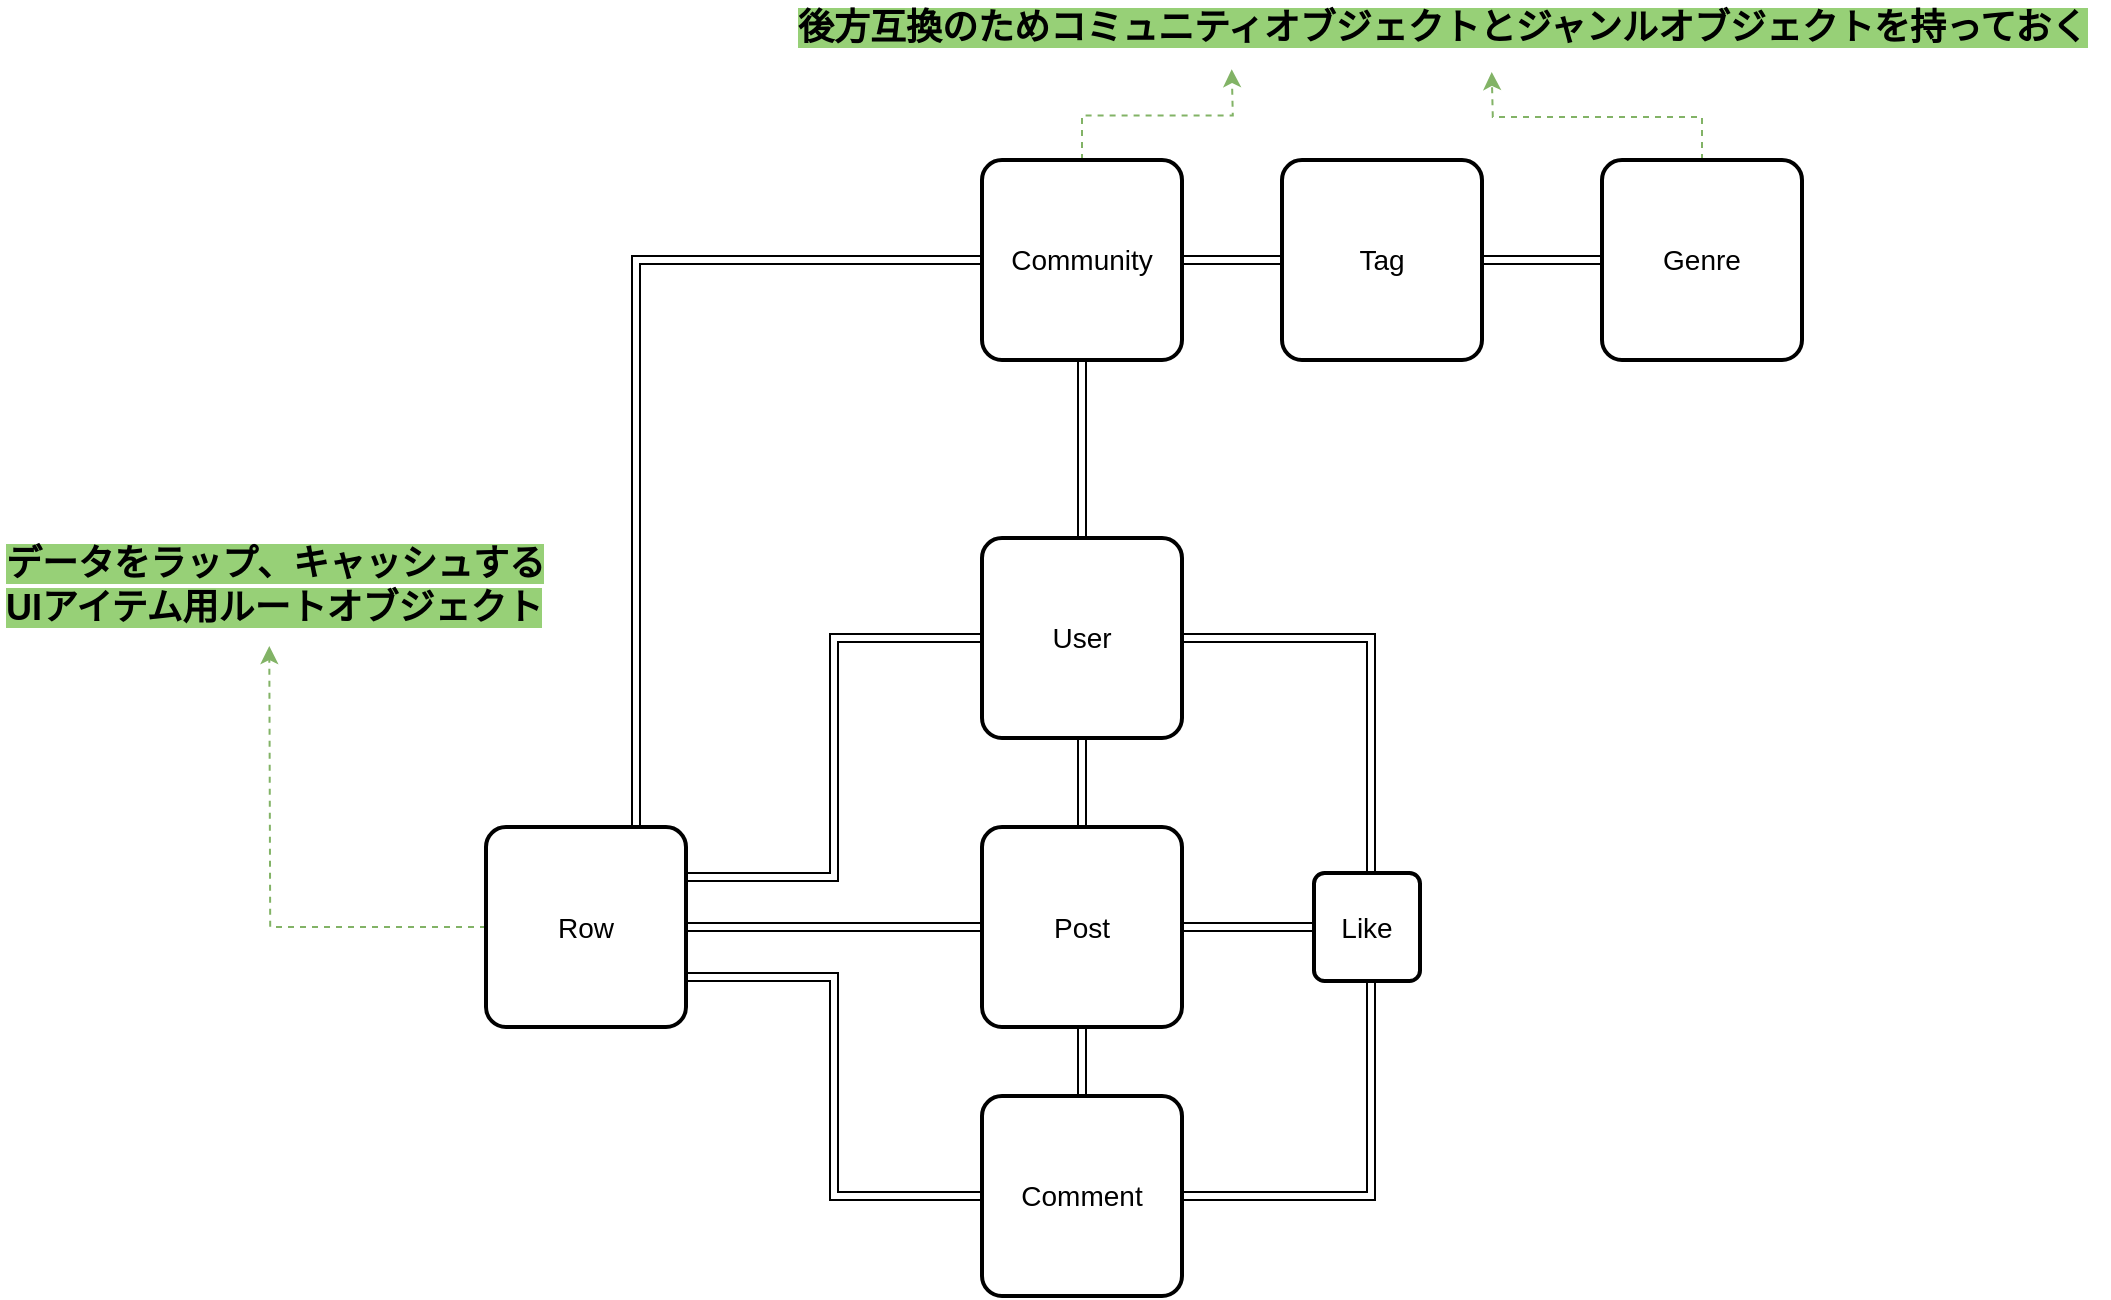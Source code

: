 <mxfile version="10.6.0" type="github"><diagram id="8O4KHJ2GNfMJgKL3CDZa" name="Page-1"><mxGraphModel dx="1311" dy="847" grid="0" gridSize="10" guides="1" tooltips="1" connect="1" arrows="1" fold="1" page="1" pageScale="1" pageWidth="1169" pageHeight="827" math="0" shadow="0"><root><mxCell id="0"/><mxCell id="1" parent="0"/><mxCell id="zYBqkFCiGjdkAGLXQJuO-6" style="edgeStyle=orthogonalEdgeStyle;rounded=0;orthogonalLoop=1;jettySize=auto;html=1;exitX=0.5;exitY=1;exitDx=0;exitDy=0;shape=link;" edge="1" parent="1" source="zYBqkFCiGjdkAGLXQJuO-1" target="zYBqkFCiGjdkAGLXQJuO-2"><mxGeometry relative="1" as="geometry"/></mxCell><mxCell id="zYBqkFCiGjdkAGLXQJuO-7" style="edgeStyle=orthogonalEdgeStyle;rounded=0;orthogonalLoop=1;jettySize=auto;html=1;exitX=1;exitY=0.5;exitDx=0;exitDy=0;entryX=1;entryY=0.5;entryDx=0;entryDy=0;shape=link;" edge="1" parent="1" source="zYBqkFCiGjdkAGLXQJuO-1" target="zYBqkFCiGjdkAGLXQJuO-4"><mxGeometry relative="1" as="geometry"><Array as="points"><mxPoint x="751.5" y="406.5"/><mxPoint x="751.5" y="685.5"/></Array></mxGeometry></mxCell><mxCell id="zYBqkFCiGjdkAGLXQJuO-20" style="edgeStyle=orthogonalEdgeStyle;rounded=0;orthogonalLoop=1;jettySize=auto;html=1;exitX=0.5;exitY=0;exitDx=0;exitDy=0;entryX=0.5;entryY=1;entryDx=0;entryDy=0;shape=link;" edge="1" parent="1" source="zYBqkFCiGjdkAGLXQJuO-1" target="zYBqkFCiGjdkAGLXQJuO-15"><mxGeometry relative="1" as="geometry"/></mxCell><mxCell id="zYBqkFCiGjdkAGLXQJuO-1" value="&lt;font style=&quot;vertical-align: inherit&quot;&gt;&lt;font style=&quot;vertical-align: inherit&quot;&gt;User&lt;br&gt;&lt;/font&gt;&lt;/font&gt;" style="strokeWidth=2;rounded=1;arcSize=10;whiteSpace=wrap;html=1;align=center;fontSize=14;" vertex="1" parent="1"><mxGeometry x="557" y="356" width="100" height="100" as="geometry"/></mxCell><mxCell id="zYBqkFCiGjdkAGLXQJuO-5" style="edgeStyle=orthogonalEdgeStyle;rounded=0;orthogonalLoop=1;jettySize=auto;html=1;exitX=0.5;exitY=1;exitDx=0;exitDy=0;entryX=0.5;entryY=0;entryDx=0;entryDy=0;shape=link;" edge="1" parent="1" source="zYBqkFCiGjdkAGLXQJuO-2" target="zYBqkFCiGjdkAGLXQJuO-4"><mxGeometry relative="1" as="geometry"/></mxCell><mxCell id="zYBqkFCiGjdkAGLXQJuO-2" value="&lt;font style=&quot;vertical-align: inherit&quot;&gt;&lt;font style=&quot;vertical-align: inherit&quot;&gt;&lt;font style=&quot;vertical-align: inherit&quot;&gt;&lt;font style=&quot;vertical-align: inherit&quot;&gt;Post&lt;/font&gt;&lt;/font&gt;&lt;br&gt;&lt;/font&gt;&lt;/font&gt;" style="strokeWidth=2;rounded=1;arcSize=10;whiteSpace=wrap;html=1;align=center;fontSize=14;" vertex="1" parent="1"><mxGeometry x="557" y="500.5" width="100" height="100" as="geometry"/></mxCell><mxCell id="zYBqkFCiGjdkAGLXQJuO-4" value="&lt;font style=&quot;vertical-align: inherit&quot;&gt;&lt;font style=&quot;vertical-align: inherit&quot;&gt;Comment&lt;br&gt;&lt;/font&gt;&lt;/font&gt;" style="strokeWidth=2;rounded=1;arcSize=10;whiteSpace=wrap;html=1;align=center;fontSize=14;" vertex="1" parent="1"><mxGeometry x="557" y="635" width="100" height="100" as="geometry"/></mxCell><mxCell id="zYBqkFCiGjdkAGLXQJuO-9" style="edgeStyle=orthogonalEdgeStyle;rounded=0;orthogonalLoop=1;jettySize=auto;html=1;exitX=0;exitY=0.5;exitDx=0;exitDy=0;entryX=1;entryY=0.5;entryDx=0;entryDy=0;shape=link;" edge="1" parent="1" source="zYBqkFCiGjdkAGLXQJuO-8" target="zYBqkFCiGjdkAGLXQJuO-2"><mxGeometry relative="1" as="geometry"/></mxCell><mxCell id="zYBqkFCiGjdkAGLXQJuO-8" value="&lt;font style=&quot;vertical-align: inherit&quot;&gt;&lt;font style=&quot;vertical-align: inherit&quot;&gt;Like&lt;br&gt;&lt;/font&gt;&lt;/font&gt;" style="strokeWidth=2;rounded=1;arcSize=10;whiteSpace=wrap;html=1;align=center;fontSize=14;" vertex="1" parent="1"><mxGeometry x="723" y="523.5" width="53" height="54" as="geometry"/></mxCell><mxCell id="zYBqkFCiGjdkAGLXQJuO-11" style="edgeStyle=orthogonalEdgeStyle;rounded=0;orthogonalLoop=1;jettySize=auto;html=1;exitX=1;exitY=0.25;exitDx=0;exitDy=0;entryX=0;entryY=0.5;entryDx=0;entryDy=0;shape=link;" edge="1" parent="1" source="zYBqkFCiGjdkAGLXQJuO-10" target="zYBqkFCiGjdkAGLXQJuO-1"><mxGeometry relative="1" as="geometry"/></mxCell><mxCell id="zYBqkFCiGjdkAGLXQJuO-12" style="edgeStyle=orthogonalEdgeStyle;rounded=0;orthogonalLoop=1;jettySize=auto;html=1;exitX=1;exitY=0.5;exitDx=0;exitDy=0;entryX=0;entryY=0.5;entryDx=0;entryDy=0;shape=link;" edge="1" parent="1" source="zYBqkFCiGjdkAGLXQJuO-10" target="zYBqkFCiGjdkAGLXQJuO-2"><mxGeometry relative="1" as="geometry"/></mxCell><mxCell id="zYBqkFCiGjdkAGLXQJuO-13" style="edgeStyle=orthogonalEdgeStyle;rounded=0;orthogonalLoop=1;jettySize=auto;html=1;exitX=1;exitY=0.75;exitDx=0;exitDy=0;entryX=0;entryY=0.5;entryDx=0;entryDy=0;shape=link;" edge="1" parent="1" source="zYBqkFCiGjdkAGLXQJuO-10" target="zYBqkFCiGjdkAGLXQJuO-4"><mxGeometry relative="1" as="geometry"/></mxCell><mxCell id="zYBqkFCiGjdkAGLXQJuO-18" style="edgeStyle=orthogonalEdgeStyle;rounded=0;orthogonalLoop=1;jettySize=auto;html=1;exitX=0.75;exitY=0;exitDx=0;exitDy=0;entryX=0;entryY=0.5;entryDx=0;entryDy=0;shape=link;" edge="1" parent="1" source="zYBqkFCiGjdkAGLXQJuO-10" target="zYBqkFCiGjdkAGLXQJuO-15"><mxGeometry relative="1" as="geometry"/></mxCell><mxCell id="zYBqkFCiGjdkAGLXQJuO-27" style="edgeStyle=orthogonalEdgeStyle;rounded=0;orthogonalLoop=1;jettySize=auto;html=1;exitX=0;exitY=0.5;exitDx=0;exitDy=0;fillColor=#d5e8d4;strokeColor=#82b366;dashed=1;" edge="1" parent="1" source="zYBqkFCiGjdkAGLXQJuO-10"><mxGeometry relative="1" as="geometry"><mxPoint x="200.643" y="410" as="targetPoint"/></mxGeometry></mxCell><mxCell id="zYBqkFCiGjdkAGLXQJuO-10" value="&lt;font style=&quot;vertical-align: inherit&quot;&gt;&lt;font style=&quot;vertical-align: inherit&quot;&gt;Row&lt;br&gt;&lt;/font&gt;&lt;/font&gt;" style="strokeWidth=2;rounded=1;arcSize=10;whiteSpace=wrap;html=1;align=center;fontSize=14;" vertex="1" parent="1"><mxGeometry x="309" y="500.5" width="100" height="100" as="geometry"/></mxCell><mxCell id="zYBqkFCiGjdkAGLXQJuO-22" style="edgeStyle=orthogonalEdgeStyle;rounded=0;orthogonalLoop=1;jettySize=auto;html=1;exitX=1;exitY=0.5;exitDx=0;exitDy=0;entryX=0;entryY=0.5;entryDx=0;entryDy=0;shape=link;" edge="1" parent="1" source="zYBqkFCiGjdkAGLXQJuO-14" target="zYBqkFCiGjdkAGLXQJuO-21"><mxGeometry relative="1" as="geometry"/></mxCell><mxCell id="zYBqkFCiGjdkAGLXQJuO-14" value="&lt;font style=&quot;vertical-align: inherit&quot;&gt;&lt;font style=&quot;vertical-align: inherit&quot;&gt;Tag&lt;br&gt;&lt;/font&gt;&lt;/font&gt;" style="strokeWidth=2;rounded=1;arcSize=10;whiteSpace=wrap;html=1;align=center;fontSize=14;" vertex="1" parent="1"><mxGeometry x="707" y="167" width="100" height="100" as="geometry"/></mxCell><mxCell id="zYBqkFCiGjdkAGLXQJuO-19" style="edgeStyle=orthogonalEdgeStyle;rounded=0;orthogonalLoop=1;jettySize=auto;html=1;exitX=1;exitY=0.5;exitDx=0;exitDy=0;entryX=0;entryY=0.5;entryDx=0;entryDy=0;shape=link;" edge="1" parent="1" source="zYBqkFCiGjdkAGLXQJuO-15" target="zYBqkFCiGjdkAGLXQJuO-14"><mxGeometry relative="1" as="geometry"/></mxCell><mxCell id="zYBqkFCiGjdkAGLXQJuO-31" style="edgeStyle=orthogonalEdgeStyle;rounded=0;orthogonalLoop=1;jettySize=auto;html=1;exitX=0.5;exitY=0;exitDx=0;exitDy=0;dashed=1;fillColor=#d5e8d4;strokeColor=#82b366;" edge="1" parent="1" source="zYBqkFCiGjdkAGLXQJuO-15"><mxGeometry relative="1" as="geometry"><mxPoint x="681.857" y="121.571" as="targetPoint"/></mxGeometry></mxCell><mxCell id="zYBqkFCiGjdkAGLXQJuO-15" value="&lt;font style=&quot;vertical-align: inherit&quot;&gt;&lt;font style=&quot;vertical-align: inherit&quot;&gt;Community&lt;br&gt;&lt;/font&gt;&lt;/font&gt;" style="strokeWidth=2;rounded=1;arcSize=10;whiteSpace=wrap;html=1;align=center;fontSize=14;" vertex="1" parent="1"><mxGeometry x="557" y="167" width="100" height="100" as="geometry"/></mxCell><mxCell id="zYBqkFCiGjdkAGLXQJuO-32" style="edgeStyle=orthogonalEdgeStyle;rounded=0;orthogonalLoop=1;jettySize=auto;html=1;exitX=0.5;exitY=0;exitDx=0;exitDy=0;dashed=1;fillColor=#d5e8d4;strokeColor=#82b366;" edge="1" parent="1" source="zYBqkFCiGjdkAGLXQJuO-21"><mxGeometry relative="1" as="geometry"><mxPoint x="811.857" y="123.0" as="targetPoint"/></mxGeometry></mxCell><mxCell id="zYBqkFCiGjdkAGLXQJuO-21" value="&lt;font style=&quot;vertical-align: inherit&quot;&gt;&lt;font style=&quot;vertical-align: inherit&quot;&gt;Genre&lt;br&gt;&lt;/font&gt;&lt;/font&gt;" style="strokeWidth=2;rounded=1;arcSize=10;whiteSpace=wrap;html=1;align=center;fontSize=14;" vertex="1" parent="1"><mxGeometry x="867" y="167" width="100" height="100" as="geometry"/></mxCell><mxCell id="zYBqkFCiGjdkAGLXQJuO-28" value="&lt;font style=&quot;font-size: 18px&quot;&gt;&lt;b style=&quot;background-color: rgb(151 , 208 , 119)&quot;&gt;データをラップ、キャッシュする&lt;br&gt;UIアイテム用ルートオブジェクト&lt;/b&gt;&lt;/font&gt;" style="text;html=1;resizable=0;points=[];autosize=1;align=left;verticalAlign=top;spacingTop=-4;" vertex="1" parent="1"><mxGeometry x="66.5" y="356" width="280" height="32" as="geometry"/></mxCell><mxCell id="zYBqkFCiGjdkAGLXQJuO-30" value="&lt;span style=&quot;font-size: 18px ; background-color: rgb(151 , 208 , 119)&quot;&gt;&lt;b&gt;後方互換のためコミュニティオブジェクトとジャンルオブジェクトを持っておく&lt;/b&gt;&lt;/span&gt;" style="text;html=1;resizable=0;points=[];autosize=1;align=left;verticalAlign=top;spacingTop=-4;" vertex="1" parent="1"><mxGeometry x="462.5" y="87.5" width="658" height="16" as="geometry"/></mxCell></root></mxGraphModel></diagram></mxfile>